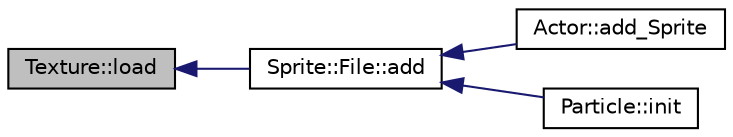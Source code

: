 digraph "Texture::load"
{
  edge [fontname="Helvetica",fontsize="10",labelfontname="Helvetica",labelfontsize="10"];
  node [fontname="Helvetica",fontsize="10",shape=record];
  rankdir="LR";
  Node1 [label="Texture::load",height=0.2,width=0.4,color="black", fillcolor="grey75", style="filled", fontcolor="black"];
  Node1 -> Node2 [dir="back",color="midnightblue",fontsize="10",style="solid",fontname="Helvetica"];
  Node2 [label="Sprite::File::add",height=0.2,width=0.4,color="black", fillcolor="white", style="filled",URL="$namespace_sprite_1_1_file.html#add8c2b02fa452a48f9a19dd9270c0316"];
  Node2 -> Node3 [dir="back",color="midnightblue",fontsize="10",style="solid",fontname="Helvetica"];
  Node3 [label="Actor::add_Sprite",height=0.2,width=0.4,color="black", fillcolor="white", style="filled",URL="$namespace_actor.html#ac479244aa3bada035abc9548ba604bfb"];
  Node2 -> Node4 [dir="back",color="midnightblue",fontsize="10",style="solid",fontname="Helvetica"];
  Node4 [label="Particle::init",height=0.2,width=0.4,color="black", fillcolor="white", style="filled",URL="$namespace_particle.html#adc41f88d0e886694850badfb2a50c914"];
}
